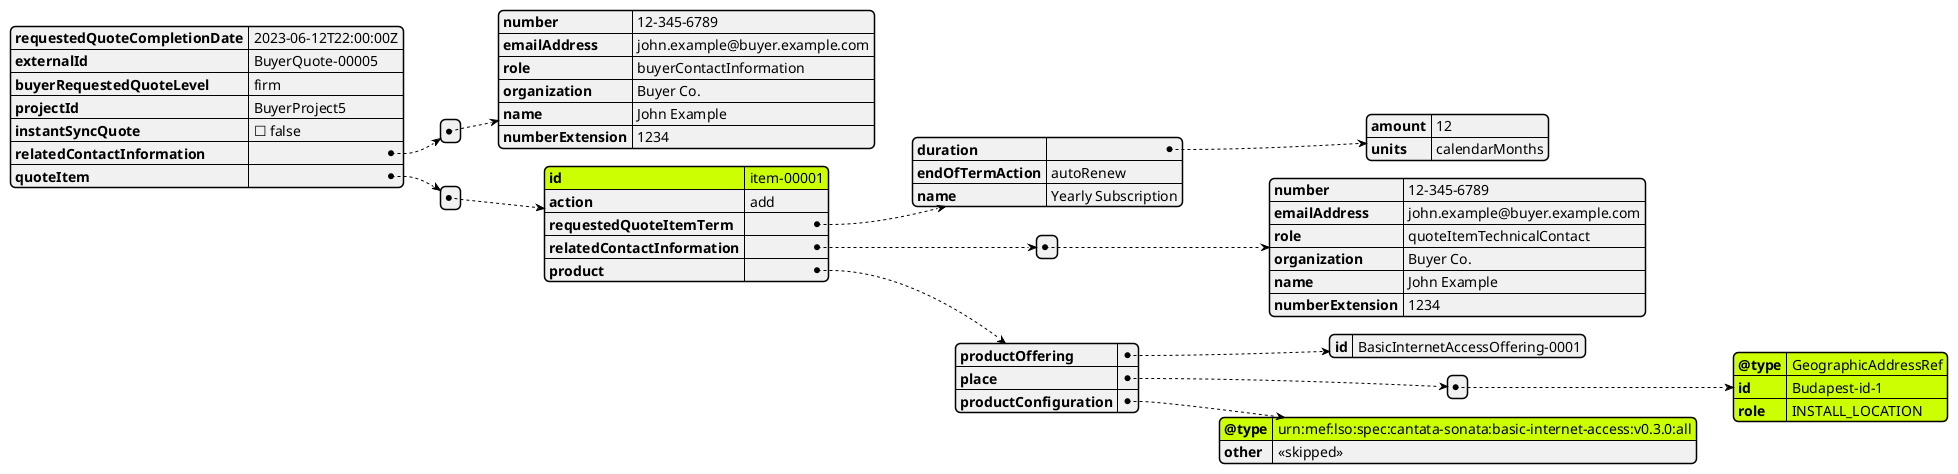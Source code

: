 @startjson


#highlight "quoteItem" / "0" / "id" 
#highlight "quoteItem" / "0" / "product" / "productConfiguration" / "@type"
#highlight "quoteItem" / "0" / "product" / "place" / "0" / "@type"
#highlight "quoteItem" / "0" / "product" / "place" / "0" / "id"
#highlight "quoteItem" / "0" / "product" / "place" / "0" / "role"



{
  "requestedQuoteCompletionDate": "2023-06-12T22:00:00Z",
  "externalId": "BuyerQuote-00005",
  "buyerRequestedQuoteLevel": "firm",
  "projectId": "BuyerProject5",
  "instantSyncQuote": false,
  "relatedContactInformation": [
    {
      "number": "12-345-6789",
      "emailAddress": "john.example@buyer.example.com",
      "role": "buyerContactInformation",
      "organization": "Buyer Co.",
      "name": "John Example",
      "numberExtension": "1234"
    }
  ],
  "quoteItem": [
    {
      "id": "item-00001",
      "action": "add",
      "requestedQuoteItemTerm": {
        "duration": {
          "amount": 12,
          "units": "calendarMonths"
        },
        "endOfTermAction": "autoRenew",
        "name": "Yearly Subscription"
      },
      "relatedContactInformation": [
        {
          "number": "12-345-6789",
          "emailAddress": "john.example@buyer.example.com",
          "role": "quoteItemTechnicalContact",
          "organization": "Buyer Co.",
          "name": "John Example",
          "numberExtension": "1234"
        }
      ],
      "product": {
        "productOffering": {
          "id": "BasicInternetAccessOffering-0001"
        },
        "place": [
          {
            "@type": "GeographicAddressRef",
            "id": "Budapest-id-1",
            "role": "INSTALL_LOCATION"
          }
        ],
        "productConfiguration": {
          "@type": "urn:mef:lso:spec:cantata-sonata:basic-internet-access:v0.3.0:all",
          "other": "<<skipped>>"
        }
      }
    }
  ]
}

@endjson